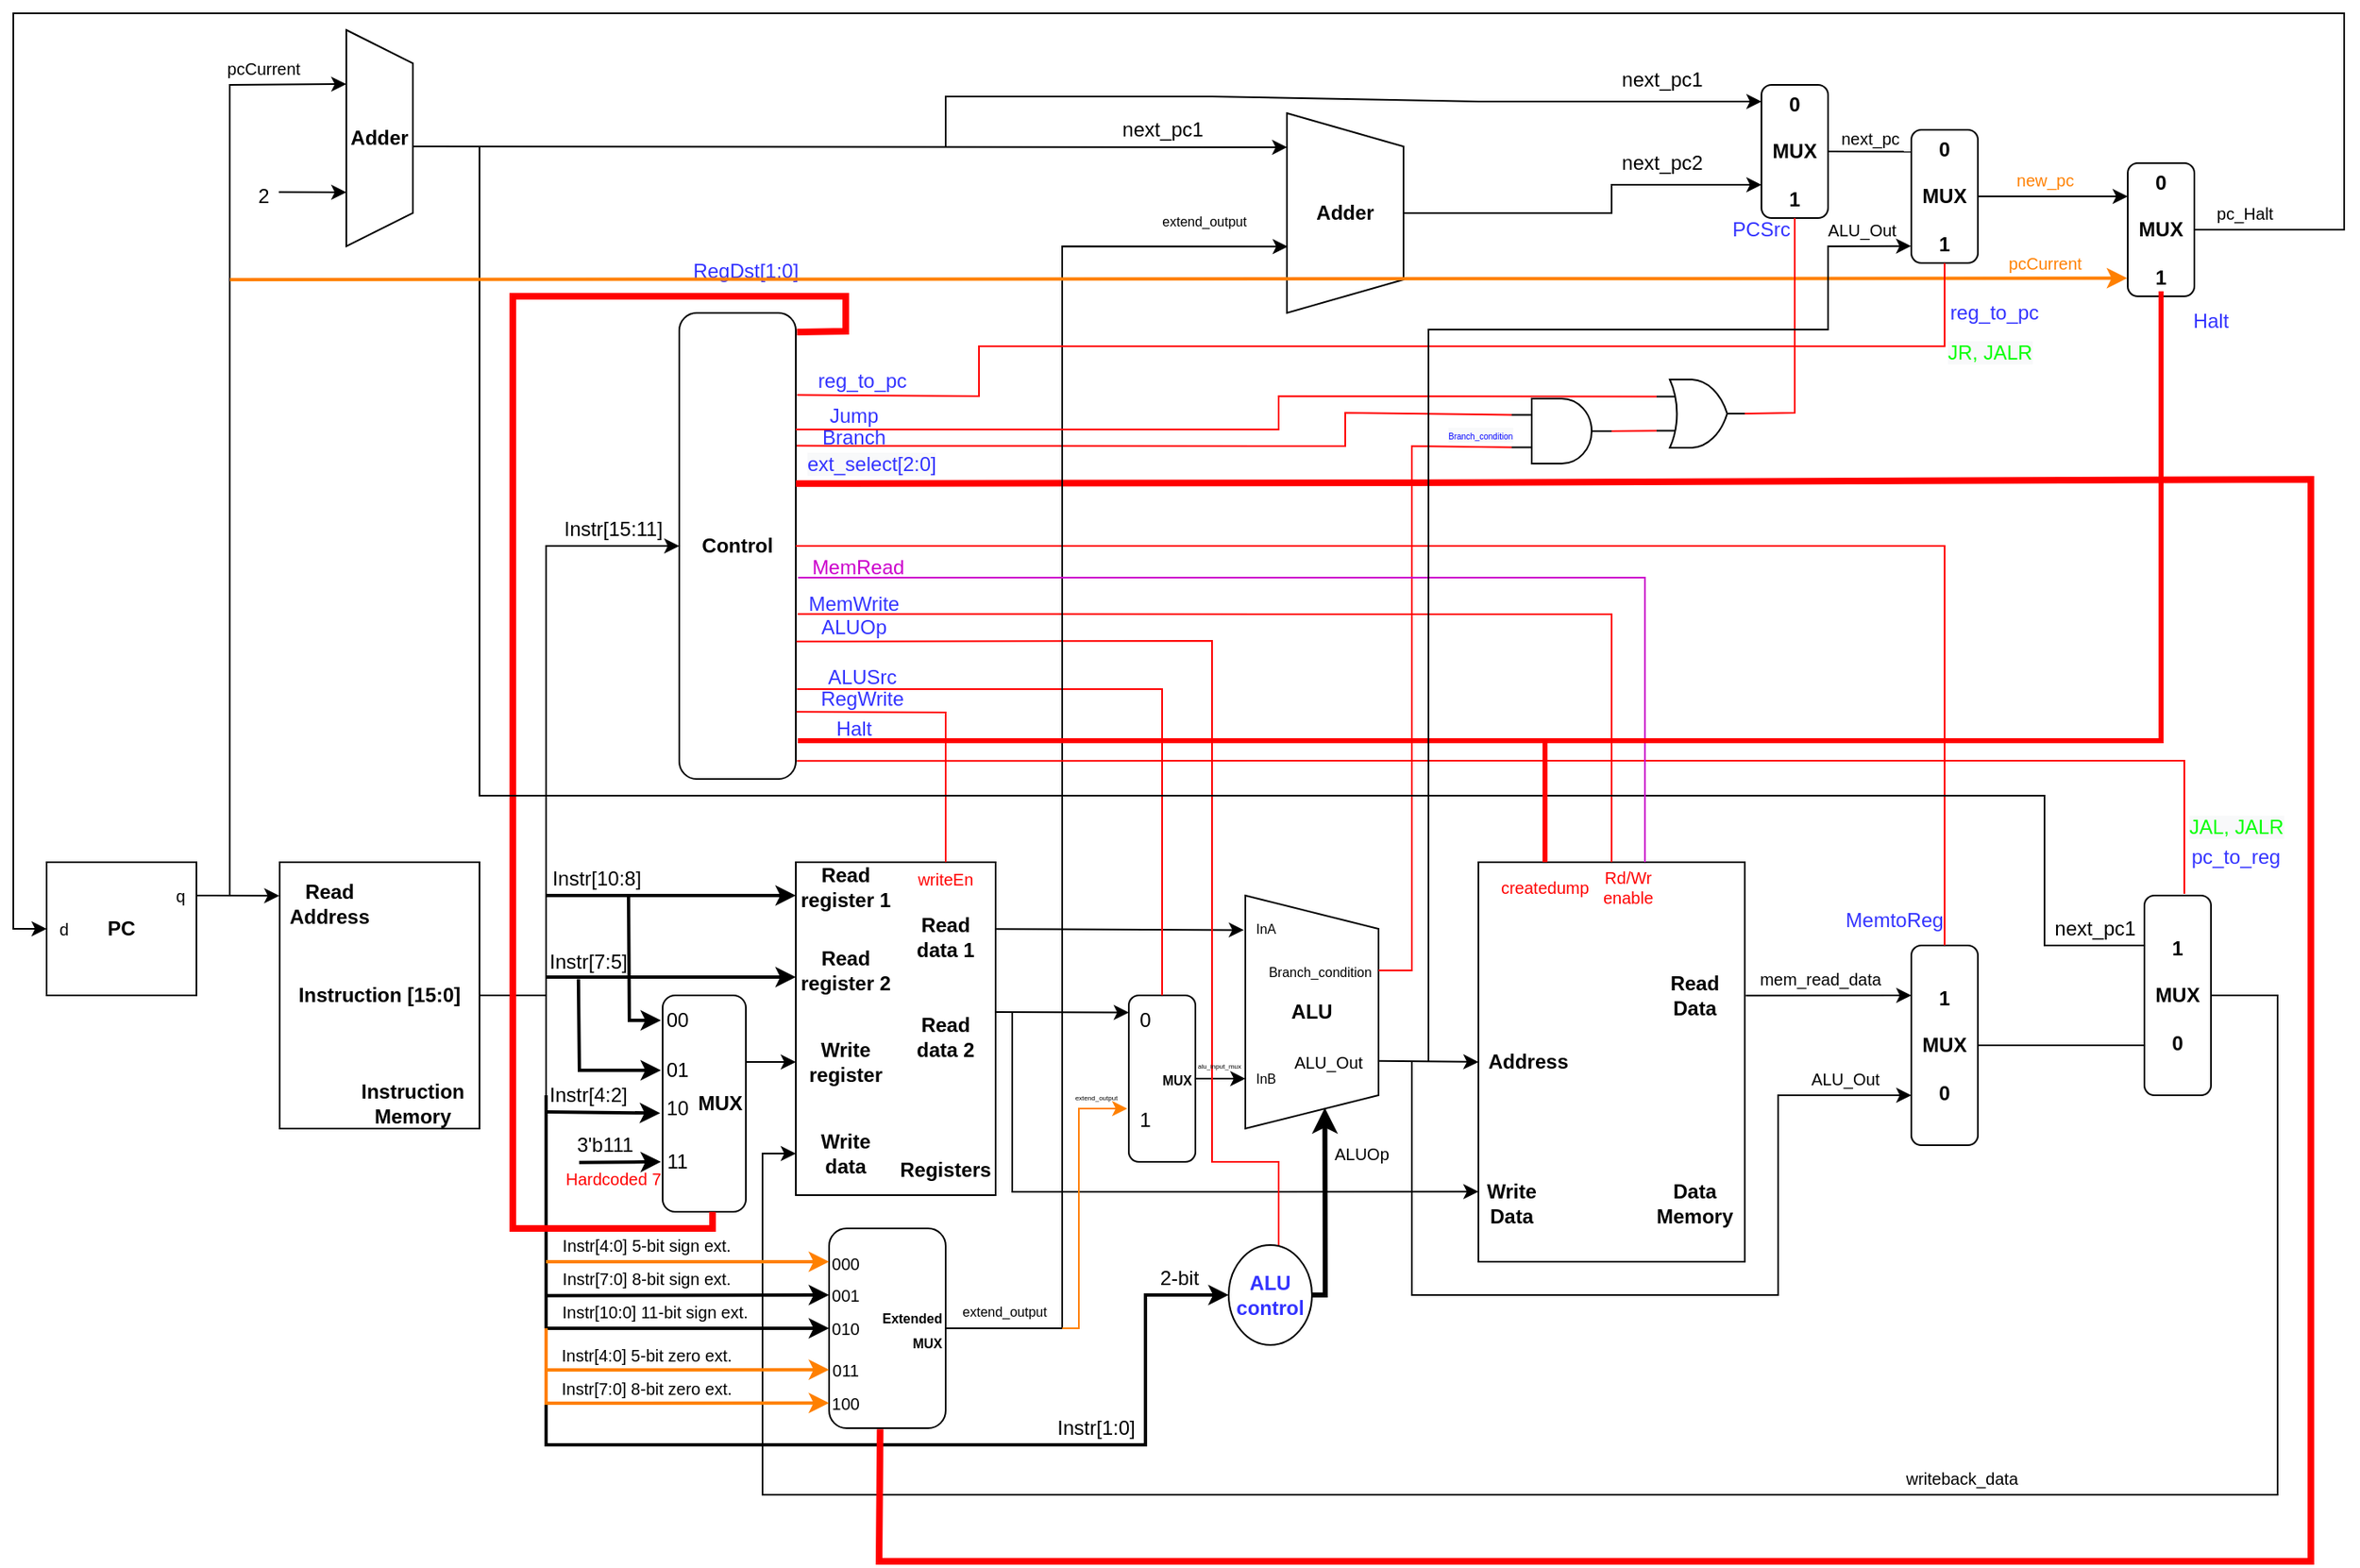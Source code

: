 <mxfile version="17.4.0" type="github">
  <diagram id="SkxraVbUGuq4kk6GJNFl" name="Page-1">
    <mxGraphModel dx="1147" dy="886" grid="1" gridSize="10" guides="1" tooltips="1" connect="1" arrows="1" fold="1" page="1" pageScale="1" pageWidth="1654" pageHeight="2336" math="0" shadow="0">
      <root>
        <mxCell id="0" />
        <mxCell id="1" parent="0" />
        <mxCell id="D2aL-8vGZF4OzInYIoLL-1" value="&lt;b&gt;PC&lt;/b&gt;" style="rounded=0;whiteSpace=wrap;html=1;" parent="1" vertex="1">
          <mxGeometry x="60" y="530" width="90" height="80" as="geometry" />
        </mxCell>
        <mxCell id="D2aL-8vGZF4OzInYIoLL-2" value="&lt;b&gt;Instruction [15:0]&lt;/b&gt;" style="rounded=0;whiteSpace=wrap;html=1;" parent="1" vertex="1">
          <mxGeometry x="200" y="530" width="120" height="160" as="geometry" />
        </mxCell>
        <mxCell id="D2aL-8vGZF4OzInYIoLL-3" value="&lt;b&gt;Read Address&lt;/b&gt;" style="text;html=1;strokeColor=none;fillColor=none;align=center;verticalAlign=middle;whiteSpace=wrap;rounded=0;" parent="1" vertex="1">
          <mxGeometry x="200" y="540" width="60" height="30" as="geometry" />
        </mxCell>
        <mxCell id="D2aL-8vGZF4OzInYIoLL-5" value="" style="endArrow=classic;html=1;rounded=0;exitX=1;exitY=0.25;exitDx=0;exitDy=0;entryX=-0.002;entryY=0.126;entryDx=0;entryDy=0;entryPerimeter=0;" parent="1" source="D2aL-8vGZF4OzInYIoLL-1" target="D2aL-8vGZF4OzInYIoLL-2" edge="1">
          <mxGeometry width="50" height="50" relative="1" as="geometry">
            <mxPoint x="160" y="520" as="sourcePoint" />
            <mxPoint x="210" y="470" as="targetPoint" />
          </mxGeometry>
        </mxCell>
        <mxCell id="D2aL-8vGZF4OzInYIoLL-8" value="&lt;b&gt;Adder&lt;/b&gt;" style="shape=trapezoid;perimeter=trapezoidPerimeter;whiteSpace=wrap;html=1;fixedSize=1;direction=south;" parent="1" vertex="1">
          <mxGeometry x="240" y="30" width="40" height="130" as="geometry" />
        </mxCell>
        <mxCell id="D2aL-8vGZF4OzInYIoLL-10" value="" style="endArrow=classic;html=1;rounded=0;entryX=0.25;entryY=1;entryDx=0;entryDy=0;" parent="1" target="D2aL-8vGZF4OzInYIoLL-8" edge="1">
          <mxGeometry width="50" height="50" relative="1" as="geometry">
            <mxPoint x="170" y="550" as="sourcePoint" />
            <mxPoint x="200" y="60" as="targetPoint" />
            <Array as="points">
              <mxPoint x="170" y="63" />
            </Array>
          </mxGeometry>
        </mxCell>
        <mxCell id="D2aL-8vGZF4OzInYIoLL-11" value="" style="endArrow=classic;html=1;rounded=0;entryX=0.75;entryY=1;entryDx=0;entryDy=0;exitX=0.974;exitY=0.371;exitDx=0;exitDy=0;exitPerimeter=0;" parent="1" source="D2aL-8vGZF4OzInYIoLL-33" target="D2aL-8vGZF4OzInYIoLL-8" edge="1">
          <mxGeometry width="50" height="50" relative="1" as="geometry">
            <mxPoint x="200" y="140" as="sourcePoint" />
            <mxPoint x="240" y="90" as="targetPoint" />
          </mxGeometry>
        </mxCell>
        <mxCell id="D2aL-8vGZF4OzInYIoLL-13" value="&lt;b&gt;Adder&lt;/b&gt;" style="shape=trapezoid;perimeter=trapezoidPerimeter;whiteSpace=wrap;html=1;fixedSize=1;direction=south;" parent="1" vertex="1">
          <mxGeometry x="805" y="80" width="70" height="120" as="geometry" />
        </mxCell>
        <mxCell id="D2aL-8vGZF4OzInYIoLL-16" value="" style="rounded=0;whiteSpace=wrap;html=1;" parent="1" vertex="1">
          <mxGeometry x="510" y="530" width="120" height="200" as="geometry" />
        </mxCell>
        <mxCell id="D2aL-8vGZF4OzInYIoLL-20" value="" style="edgeStyle=orthogonalEdgeStyle;rounded=0;orthogonalLoop=1;jettySize=auto;html=1;" parent="1" source="D2aL-8vGZF4OzInYIoLL-19" edge="1">
          <mxGeometry relative="1" as="geometry">
            <mxPoint x="510" y="650" as="targetPoint" />
            <Array as="points">
              <mxPoint x="510" y="650" />
              <mxPoint x="510" y="650" />
            </Array>
          </mxGeometry>
        </mxCell>
        <mxCell id="D2aL-8vGZF4OzInYIoLL-19" value="&lt;b&gt;MUX&lt;/b&gt;" style="rounded=1;whiteSpace=wrap;html=1;align=right;" parent="1" vertex="1">
          <mxGeometry x="430" y="610" width="50" height="130" as="geometry" />
        </mxCell>
        <mxCell id="D2aL-8vGZF4OzInYIoLL-21" value="&lt;b&gt;Read&lt;br&gt;register 1&lt;/b&gt;" style="text;html=1;strokeColor=none;fillColor=none;align=center;verticalAlign=middle;whiteSpace=wrap;rounded=0;" parent="1" vertex="1">
          <mxGeometry x="510" y="530" width="60" height="30" as="geometry" />
        </mxCell>
        <mxCell id="D2aL-8vGZF4OzInYIoLL-22" value="&lt;b&gt;Read&lt;br&gt;register 2&lt;/b&gt;" style="text;html=1;strokeColor=none;fillColor=none;align=center;verticalAlign=middle;whiteSpace=wrap;rounded=0;" parent="1" vertex="1">
          <mxGeometry x="510" y="580" width="60" height="30" as="geometry" />
        </mxCell>
        <mxCell id="D2aL-8vGZF4OzInYIoLL-23" value="&lt;b&gt;Write&lt;br&gt;register&lt;/b&gt;" style="text;html=1;strokeColor=none;fillColor=none;align=center;verticalAlign=middle;whiteSpace=wrap;rounded=0;" parent="1" vertex="1">
          <mxGeometry x="510" y="635" width="60" height="30" as="geometry" />
        </mxCell>
        <mxCell id="D2aL-8vGZF4OzInYIoLL-24" value="&lt;b&gt;Write&lt;br&gt;data&lt;/b&gt;" style="text;html=1;strokeColor=none;fillColor=none;align=center;verticalAlign=middle;whiteSpace=wrap;rounded=0;" parent="1" vertex="1">
          <mxGeometry x="510" y="690" width="60" height="30" as="geometry" />
        </mxCell>
        <mxCell id="D2aL-8vGZF4OzInYIoLL-25" value="&lt;b&gt;Read&lt;br&gt;data 1&lt;/b&gt;" style="text;html=1;strokeColor=none;fillColor=none;align=center;verticalAlign=middle;whiteSpace=wrap;rounded=0;" parent="1" vertex="1">
          <mxGeometry x="570" y="560" width="60" height="30" as="geometry" />
        </mxCell>
        <mxCell id="D2aL-8vGZF4OzInYIoLL-26" value="&lt;b&gt;Read&lt;br&gt;data 2&lt;/b&gt;" style="text;html=1;strokeColor=none;fillColor=none;align=center;verticalAlign=middle;whiteSpace=wrap;rounded=0;" parent="1" vertex="1">
          <mxGeometry x="570" y="620" width="60" height="30" as="geometry" />
        </mxCell>
        <mxCell id="D2aL-8vGZF4OzInYIoLL-27" value="" style="endArrow=classic;html=1;rounded=0;strokeWidth=2;" parent="1" edge="1">
          <mxGeometry width="50" height="50" relative="1" as="geometry">
            <mxPoint x="360" y="599" as="sourcePoint" />
            <mxPoint x="510" y="599" as="targetPoint" />
          </mxGeometry>
        </mxCell>
        <mxCell id="D2aL-8vGZF4OzInYIoLL-29" value="" style="endArrow=classic;html=1;rounded=0;strokeWidth=2;" parent="1" edge="1">
          <mxGeometry width="50" height="50" relative="1" as="geometry">
            <mxPoint x="360" y="550" as="sourcePoint" />
            <mxPoint x="510" y="550" as="targetPoint" />
          </mxGeometry>
        </mxCell>
        <mxCell id="D2aL-8vGZF4OzInYIoLL-31" value="" style="endArrow=classic;html=1;rounded=0;exitX=0.407;exitY=1.011;exitDx=0;exitDy=0;exitPerimeter=0;entryX=0;entryY=0.5;entryDx=0;entryDy=0;strokeWidth=2;" parent="1" source="LbNy0hjY0bx5_HIMweCS-8" target="NXMQiPNKf7QnB8roLyeD-10" edge="1">
          <mxGeometry width="50" height="50" relative="1" as="geometry">
            <mxPoint x="381.02" y="599.16" as="sourcePoint" />
            <mxPoint x="420" y="623" as="targetPoint" />
            <Array as="points">
              <mxPoint x="380" y="655" />
            </Array>
          </mxGeometry>
        </mxCell>
        <mxCell id="D2aL-8vGZF4OzInYIoLL-32" value="" style="endArrow=classic;html=1;rounded=0;entryX=-0.023;entryY=0.629;entryDx=0;entryDy=0;strokeWidth=2;entryPerimeter=0;" parent="1" target="NXMQiPNKf7QnB8roLyeD-11" edge="1">
          <mxGeometry width="50" height="50" relative="1" as="geometry">
            <mxPoint x="360" y="680" as="sourcePoint" />
            <mxPoint x="420" y="656" as="targetPoint" />
          </mxGeometry>
        </mxCell>
        <mxCell id="D2aL-8vGZF4OzInYIoLL-33" value="2" style="text;html=1;align=center;verticalAlign=middle;resizable=0;points=[];autosize=1;strokeColor=none;fillColor=none;" parent="1" vertex="1">
          <mxGeometry x="180" y="120" width="20" height="20" as="geometry" />
        </mxCell>
        <mxCell id="D2aL-8vGZF4OzInYIoLL-34" value="&lt;b&gt;0&lt;br&gt;&lt;br&gt;MUX&lt;br&gt;&lt;br&gt;1&lt;/b&gt;" style="rounded=1;whiteSpace=wrap;html=1;" parent="1" vertex="1">
          <mxGeometry x="1090" y="63" width="40" height="80" as="geometry" />
        </mxCell>
        <mxCell id="D2aL-8vGZF4OzInYIoLL-36" value="" style="endArrow=classic;html=1;rounded=0;entryX=0;entryY=0.125;entryDx=0;entryDy=0;entryPerimeter=0;" parent="1" target="D2aL-8vGZF4OzInYIoLL-34" edge="1">
          <mxGeometry width="50" height="50" relative="1" as="geometry">
            <mxPoint x="600" y="100" as="sourcePoint" />
            <mxPoint x="950" y="90" as="targetPoint" />
            <Array as="points">
              <mxPoint x="600" y="70" />
              <mxPoint x="760" y="70" />
              <mxPoint x="920" y="73" />
            </Array>
          </mxGeometry>
        </mxCell>
        <mxCell id="D2aL-8vGZF4OzInYIoLL-37" value="" style="endArrow=classic;html=1;rounded=0;entryX=0;entryY=0.5;entryDx=0;entryDy=0;exitX=1;exitY=0.5;exitDx=0;exitDy=0;" parent="1" source="MQp3RsD0YsZlzBBGH1kI-1" target="D2aL-8vGZF4OzInYIoLL-1" edge="1">
          <mxGeometry width="50" height="50" relative="1" as="geometry">
            <mxPoint x="1140" y="120" as="sourcePoint" />
            <mxPoint x="180" y="30" as="targetPoint" />
            <Array as="points">
              <mxPoint x="1440" y="150" />
              <mxPoint x="1440" y="20" />
              <mxPoint x="1240" y="20" />
              <mxPoint x="1040" y="20" />
              <mxPoint x="920" y="20" />
              <mxPoint x="40" y="20" />
              <mxPoint x="40" y="240" />
              <mxPoint x="40" y="370" />
              <mxPoint x="40" y="570" />
            </Array>
          </mxGeometry>
        </mxCell>
        <mxCell id="D2aL-8vGZF4OzInYIoLL-39" value="" style="endArrow=none;html=1;rounded=0;" parent="1" edge="1">
          <mxGeometry width="50" height="50" relative="1" as="geometry">
            <mxPoint x="360" y="670" as="sourcePoint" />
            <mxPoint x="360" y="550" as="targetPoint" />
          </mxGeometry>
        </mxCell>
        <mxCell id="D2aL-8vGZF4OzInYIoLL-40" value="" style="endArrow=none;html=1;rounded=0;exitX=1;exitY=0.5;exitDx=0;exitDy=0;" parent="1" source="D2aL-8vGZF4OzInYIoLL-2" edge="1">
          <mxGeometry width="50" height="50" relative="1" as="geometry">
            <mxPoint x="330" y="760" as="sourcePoint" />
            <mxPoint x="360" y="610" as="targetPoint" />
          </mxGeometry>
        </mxCell>
        <mxCell id="D2aL-8vGZF4OzInYIoLL-41" value="" style="endArrow=classic;html=1;rounded=0;entryX=0;entryY=0.5;entryDx=0;entryDy=0;strokeWidth=2;" parent="1" target="ExOLx5gqNysL4AwfTSAP-21" edge="1">
          <mxGeometry width="50" height="50" relative="1" as="geometry">
            <mxPoint x="360" y="670" as="sourcePoint" />
            <mxPoint x="536.99" y="789.9" as="targetPoint" />
            <Array as="points">
              <mxPoint x="360" y="810" />
            </Array>
          </mxGeometry>
        </mxCell>
        <mxCell id="D2aL-8vGZF4OzInYIoLL-50" value="" style="edgeStyle=orthogonalEdgeStyle;rounded=0;orthogonalLoop=1;jettySize=auto;html=1;" parent="1" source="D2aL-8vGZF4OzInYIoLL-43" target="D2aL-8vGZF4OzInYIoLL-44" edge="1">
          <mxGeometry relative="1" as="geometry">
            <Array as="points">
              <mxPoint x="750" y="655" />
              <mxPoint x="750" y="655" />
            </Array>
          </mxGeometry>
        </mxCell>
        <mxCell id="D2aL-8vGZF4OzInYIoLL-43" value="&lt;div&gt;&lt;b&gt;&lt;font style=&quot;font-size: 8px&quot;&gt;MUX&lt;/font&gt;&lt;/b&gt;&lt;/div&gt;" style="rounded=1;whiteSpace=wrap;html=1;align=right;" parent="1" vertex="1">
          <mxGeometry x="710" y="610" width="40" height="100" as="geometry" />
        </mxCell>
        <mxCell id="D2aL-8vGZF4OzInYIoLL-44" value="&lt;b&gt;ALU&lt;/b&gt;" style="shape=trapezoid;perimeter=trapezoidPerimeter;whiteSpace=wrap;html=1;fixedSize=1;direction=south;" parent="1" vertex="1">
          <mxGeometry x="780" y="550" width="80" height="140" as="geometry" />
        </mxCell>
        <mxCell id="D2aL-8vGZF4OzInYIoLL-46" value="" style="endArrow=classic;html=1;rounded=0;exitX=1.006;exitY=0.303;exitDx=0;exitDy=0;exitPerimeter=0;entryX=0.148;entryY=1.011;entryDx=0;entryDy=0;entryPerimeter=0;" parent="1" target="D2aL-8vGZF4OzInYIoLL-44" edge="1">
          <mxGeometry width="50" height="50" relative="1" as="geometry">
            <mxPoint x="630.36" y="570.09" as="sourcePoint" />
            <mxPoint x="758" y="570" as="targetPoint" />
          </mxGeometry>
        </mxCell>
        <mxCell id="D2aL-8vGZF4OzInYIoLL-48" value="" style="endArrow=classic;html=1;rounded=0;entryX=0;entryY=0.103;entryDx=0;entryDy=0;exitX=1;exitY=0;exitDx=0;exitDy=0;entryPerimeter=0;" parent="1" source="D2aL-8vGZF4OzInYIoLL-26" target="D2aL-8vGZF4OzInYIoLL-43" edge="1">
          <mxGeometry width="50" height="50" relative="1" as="geometry">
            <mxPoint x="550" y="610" as="sourcePoint" />
            <mxPoint x="600" y="560" as="targetPoint" />
          </mxGeometry>
        </mxCell>
        <mxCell id="D2aL-8vGZF4OzInYIoLL-51" value="" style="rounded=0;whiteSpace=wrap;html=1;" parent="1" vertex="1">
          <mxGeometry x="920" y="530" width="160" height="240" as="geometry" />
        </mxCell>
        <mxCell id="D2aL-8vGZF4OzInYIoLL-53" value="" style="endArrow=classic;html=1;rounded=0;entryX=0;entryY=0.5;entryDx=0;entryDy=0;exitX=0.71;exitY=-0.004;exitDx=0;exitDy=0;exitPerimeter=0;" parent="1" source="D2aL-8vGZF4OzInYIoLL-44" target="D2aL-8vGZF4OzInYIoLL-51" edge="1">
          <mxGeometry width="50" height="50" relative="1" as="geometry">
            <mxPoint x="810" y="800" as="sourcePoint" />
            <mxPoint x="860" y="750" as="targetPoint" />
          </mxGeometry>
        </mxCell>
        <mxCell id="D2aL-8vGZF4OzInYIoLL-55" value="" style="endArrow=classic;html=1;rounded=0;entryX=0;entryY=0.833;entryDx=0;entryDy=0;entryPerimeter=0;" parent="1" edge="1">
          <mxGeometry width="50" height="50" relative="1" as="geometry">
            <mxPoint x="640" y="620" as="sourcePoint" />
            <mxPoint x="920" y="727.92" as="targetPoint" />
            <Array as="points">
              <mxPoint x="640" y="728" />
            </Array>
          </mxGeometry>
        </mxCell>
        <mxCell id="D2aL-8vGZF4OzInYIoLL-56" value="&lt;b&gt;1&lt;br&gt;&lt;br&gt;MUX&lt;br&gt;&lt;br&gt;0&lt;/b&gt;" style="rounded=1;whiteSpace=wrap;html=1;" parent="1" vertex="1">
          <mxGeometry x="1180" y="580" width="40" height="120" as="geometry" />
        </mxCell>
        <mxCell id="D2aL-8vGZF4OzInYIoLL-57" value="" style="endArrow=classic;html=1;rounded=0;exitX=1.004;exitY=0.334;exitDx=0;exitDy=0;exitPerimeter=0;entryX=0;entryY=0.25;entryDx=0;entryDy=0;" parent="1" source="D2aL-8vGZF4OzInYIoLL-51" target="D2aL-8vGZF4OzInYIoLL-56" edge="1">
          <mxGeometry width="50" height="50" relative="1" as="geometry">
            <mxPoint x="1110" y="570" as="sourcePoint" />
            <mxPoint x="1160" y="520" as="targetPoint" />
          </mxGeometry>
        </mxCell>
        <mxCell id="D2aL-8vGZF4OzInYIoLL-58" value="" style="endArrow=classic;html=1;rounded=0;entryX=0;entryY=0.75;entryDx=0;entryDy=0;" parent="1" target="D2aL-8vGZF4OzInYIoLL-56" edge="1">
          <mxGeometry width="50" height="50" relative="1" as="geometry">
            <mxPoint x="880" y="650" as="sourcePoint" />
            <mxPoint x="1120.0" y="670" as="targetPoint" />
            <Array as="points">
              <mxPoint x="880" y="790" />
              <mxPoint x="1100" y="790" />
              <mxPoint x="1100" y="670" />
            </Array>
          </mxGeometry>
        </mxCell>
        <mxCell id="D2aL-8vGZF4OzInYIoLL-59" value="&lt;font color=&quot;#3333ff&quot;&gt;&lt;b&gt;ALU&lt;br&gt;control&lt;/b&gt;&lt;/font&gt;" style="ellipse;whiteSpace=wrap;html=1;" parent="1" vertex="1">
          <mxGeometry x="770" y="760" width="50" height="60" as="geometry" />
        </mxCell>
        <mxCell id="D2aL-8vGZF4OzInYIoLL-60" value="" style="endArrow=classic;html=1;rounded=0;entryX=0;entryY=0.5;entryDx=0;entryDy=0;strokeWidth=2;" parent="1" target="D2aL-8vGZF4OzInYIoLL-59" edge="1">
          <mxGeometry width="50" height="50" relative="1" as="geometry">
            <mxPoint x="360" y="860" as="sourcePoint" />
            <mxPoint x="590" y="840" as="targetPoint" />
            <Array as="points">
              <mxPoint x="360" y="850" />
              <mxPoint x="360" y="880" />
              <mxPoint x="720" y="880" />
              <mxPoint x="720" y="790" />
            </Array>
          </mxGeometry>
        </mxCell>
        <mxCell id="D2aL-8vGZF4OzInYIoLL-61" value="" style="endArrow=classic;html=1;rounded=0;exitX=1;exitY=0.5;exitDx=0;exitDy=0;entryX=0.911;entryY=0.403;entryDx=0;entryDy=0;entryPerimeter=0;strokeWidth=3;" parent="1" source="D2aL-8vGZF4OzInYIoLL-59" target="D2aL-8vGZF4OzInYIoLL-44" edge="1">
          <mxGeometry width="50" height="50" relative="1" as="geometry">
            <mxPoint x="800" y="900" as="sourcePoint" />
            <mxPoint x="850" y="850" as="targetPoint" />
            <Array as="points">
              <mxPoint x="828" y="790" />
            </Array>
          </mxGeometry>
        </mxCell>
        <mxCell id="D2aL-8vGZF4OzInYIoLL-65" value="&lt;b&gt;Registers&lt;/b&gt;" style="text;html=1;strokeColor=none;fillColor=none;align=center;verticalAlign=middle;whiteSpace=wrap;rounded=0;" parent="1" vertex="1">
          <mxGeometry x="570" y="700" width="60" height="30" as="geometry" />
        </mxCell>
        <mxCell id="D2aL-8vGZF4OzInYIoLL-71" value="&lt;font color=&quot;#3333ff&quot;&gt;RegDst[1:0]&lt;/font&gt;" style="text;html=1;strokeColor=none;fillColor=none;align=center;verticalAlign=middle;whiteSpace=wrap;rounded=0;" parent="1" vertex="1">
          <mxGeometry x="450" y="160" width="60" height="30" as="geometry" />
        </mxCell>
        <mxCell id="D2aL-8vGZF4OzInYIoLL-77" value="&lt;font color=&quot;#3333ff&quot;&gt;MemtoReg&lt;/font&gt;" style="text;html=1;strokeColor=none;fillColor=none;align=center;verticalAlign=middle;whiteSpace=wrap;rounded=0;" parent="1" vertex="1">
          <mxGeometry x="1140" y="550" width="60" height="30" as="geometry" />
        </mxCell>
        <mxCell id="D2aL-8vGZF4OzInYIoLL-81" value="" style="endArrow=classic;html=1;rounded=0;fontColor=#3333FF;entryX=0;entryY=0.5;entryDx=0;entryDy=0;exitX=1;exitY=0.5;exitDx=0;exitDy=0;" parent="1" source="NXMQiPNKf7QnB8roLyeD-17" target="D2aL-8vGZF4OzInYIoLL-24" edge="1">
          <mxGeometry width="50" height="50" relative="1" as="geometry">
            <mxPoint x="410" y="950" as="sourcePoint" />
            <mxPoint x="460" y="900" as="targetPoint" />
            <Array as="points">
              <mxPoint x="1400" y="610" />
              <mxPoint x="1400" y="910" />
              <mxPoint x="840" y="910" />
              <mxPoint x="490" y="910" />
              <mxPoint x="490" y="705" />
            </Array>
          </mxGeometry>
        </mxCell>
        <mxCell id="D2aL-8vGZF4OzInYIoLL-82" value="&lt;font color=&quot;#000000&quot;&gt;&lt;font style=&quot;font-size: 8px&quot;&gt;Branch_condition&lt;/font&gt;&lt;br&gt;&lt;/font&gt;" style="text;html=1;strokeColor=none;fillColor=none;align=center;verticalAlign=middle;whiteSpace=wrap;rounded=0;fontColor=#3333FF;" parent="1" vertex="1">
          <mxGeometry x="790" y="580" width="70" height="30" as="geometry" />
        </mxCell>
        <mxCell id="D2aL-8vGZF4OzInYIoLL-83" value="&lt;font color=&quot;#000000&quot;&gt;&lt;font style=&quot;font-size: 10px&quot;&gt;ALU_Out&lt;/font&gt;&lt;br&gt;&lt;/font&gt;" style="text;html=1;strokeColor=none;fillColor=none;align=center;verticalAlign=middle;whiteSpace=wrap;rounded=0;fontColor=#3333FF;" parent="1" vertex="1">
          <mxGeometry x="810" y="635" width="40" height="30" as="geometry" />
        </mxCell>
        <mxCell id="D2aL-8vGZF4OzInYIoLL-84" value="&lt;font color=&quot;#000000&quot;&gt;&lt;b&gt;Address&lt;/b&gt;&lt;br&gt;&lt;/font&gt;" style="text;html=1;strokeColor=none;fillColor=none;align=center;verticalAlign=middle;whiteSpace=wrap;rounded=0;fontColor=#3333FF;" parent="1" vertex="1">
          <mxGeometry x="920" y="635" width="60" height="30" as="geometry" />
        </mxCell>
        <mxCell id="D2aL-8vGZF4OzInYIoLL-85" value="&lt;b&gt;Data&lt;br&gt;Memory&lt;/b&gt;" style="text;html=1;strokeColor=none;fillColor=none;align=center;verticalAlign=middle;whiteSpace=wrap;rounded=0;fontColor=#000000;" parent="1" vertex="1">
          <mxGeometry x="1020" y="720" width="60" height="30" as="geometry" />
        </mxCell>
        <mxCell id="D2aL-8vGZF4OzInYIoLL-86" value="&lt;b&gt;Instruction&lt;br&gt;Memory&lt;/b&gt;" style="text;html=1;strokeColor=none;fillColor=none;align=center;verticalAlign=middle;whiteSpace=wrap;rounded=0;fontColor=#000000;" parent="1" vertex="1">
          <mxGeometry x="250" y="660" width="60" height="30" as="geometry" />
        </mxCell>
        <mxCell id="D2aL-8vGZF4OzInYIoLL-87" value="&lt;font color=&quot;#000000&quot;&gt;&lt;b&gt;Read&lt;br&gt;Data&lt;/b&gt;&lt;br&gt;&lt;/font&gt;" style="text;html=1;strokeColor=none;fillColor=none;align=center;verticalAlign=middle;whiteSpace=wrap;rounded=0;fontColor=#3333FF;" parent="1" vertex="1">
          <mxGeometry x="1020" y="595" width="60" height="30" as="geometry" />
        </mxCell>
        <mxCell id="D2aL-8vGZF4OzInYIoLL-88" value="&lt;font color=&quot;#000000&quot;&gt;&lt;b&gt;Write&lt;br&gt;Data&lt;/b&gt;&lt;br&gt;&lt;/font&gt;" style="text;html=1;strokeColor=none;fillColor=none;align=center;verticalAlign=middle;whiteSpace=wrap;rounded=0;fontColor=#3333FF;" parent="1" vertex="1">
          <mxGeometry x="910" y="720" width="60" height="30" as="geometry" />
        </mxCell>
        <mxCell id="LbNy0hjY0bx5_HIMweCS-1" value="Instr[15:11]" style="text;html=1;align=center;verticalAlign=middle;resizable=0;points=[];autosize=1;strokeColor=none;fillColor=none;" parent="1" vertex="1">
          <mxGeometry x="365" y="320" width="70" height="20" as="geometry" />
        </mxCell>
        <mxCell id="LbNy0hjY0bx5_HIMweCS-6" value="" style="endArrow=classic;html=1;rounded=0;entryX=0;entryY=0.5;entryDx=0;entryDy=0;" parent="1" target="LbNy0hjY0bx5_HIMweCS-18" edge="1">
          <mxGeometry width="50" height="50" relative="1" as="geometry">
            <mxPoint x="360" y="550" as="sourcePoint" />
            <mxPoint x="460.0" y="340" as="targetPoint" />
            <Array as="points">
              <mxPoint x="360" y="340" />
            </Array>
          </mxGeometry>
        </mxCell>
        <mxCell id="LbNy0hjY0bx5_HIMweCS-7" value="Instr[10:8]" style="text;html=1;align=center;verticalAlign=middle;resizable=0;points=[];autosize=1;strokeColor=none;fillColor=none;" parent="1" vertex="1">
          <mxGeometry x="355" y="530" width="70" height="20" as="geometry" />
        </mxCell>
        <mxCell id="LbNy0hjY0bx5_HIMweCS-8" value="Instr[7:5]" style="text;html=1;align=center;verticalAlign=middle;resizable=0;points=[];autosize=1;strokeColor=none;fillColor=none;" parent="1" vertex="1">
          <mxGeometry x="355" y="580" width="60" height="20" as="geometry" />
        </mxCell>
        <mxCell id="LbNy0hjY0bx5_HIMweCS-9" value="Instr[4:2]" style="text;html=1;align=center;verticalAlign=middle;resizable=0;points=[];autosize=1;strokeColor=none;fillColor=none;" parent="1" vertex="1">
          <mxGeometry x="355" y="660" width="60" height="20" as="geometry" />
        </mxCell>
        <mxCell id="LbNy0hjY0bx5_HIMweCS-10" value="&lt;font style=&quot;font-size: 10px&quot;&gt;Instr[10:0] 11-bit sign ext.&lt;/font&gt;" style="text;html=1;align=center;verticalAlign=middle;resizable=0;points=[];autosize=1;strokeColor=none;fillColor=none;" parent="1" vertex="1">
          <mxGeometry x="360" y="790" width="130" height="20" as="geometry" />
        </mxCell>
        <mxCell id="LbNy0hjY0bx5_HIMweCS-11" value="" style="verticalLabelPosition=bottom;shadow=0;dashed=0;align=center;html=1;verticalAlign=top;shape=mxgraph.electrical.logic_gates.logic_gate;operation=and;" parent="1" vertex="1">
          <mxGeometry x="940" y="251.5" width="60" height="39" as="geometry" />
        </mxCell>
        <mxCell id="LbNy0hjY0bx5_HIMweCS-13" value="" style="endArrow=none;html=1;rounded=0;exitX=1;exitY=0.5;exitDx=0;exitDy=0;strokeColor=#FF0000;entryX=0;entryY=0.75;entryDx=0;entryDy=0;entryPerimeter=0;" parent="1" source="D2aL-8vGZF4OzInYIoLL-82" target="LbNy0hjY0bx5_HIMweCS-11" edge="1">
          <mxGeometry width="50" height="50" relative="1" as="geometry">
            <mxPoint x="850" y="320" as="sourcePoint" />
            <mxPoint x="890" y="263" as="targetPoint" />
            <Array as="points">
              <mxPoint x="880" y="595" />
              <mxPoint x="880" y="280" />
            </Array>
          </mxGeometry>
        </mxCell>
        <mxCell id="LbNy0hjY0bx5_HIMweCS-17" value="" style="endArrow=none;html=1;rounded=0;strokeColor=#FF0000;entryX=0;entryY=0.25;entryDx=0;entryDy=0;entryPerimeter=0;exitX=0.999;exitY=0.285;exitDx=0;exitDy=0;exitPerimeter=0;" parent="1" source="LbNy0hjY0bx5_HIMweCS-18" target="LbNy0hjY0bx5_HIMweCS-11" edge="1">
          <mxGeometry width="50" height="50" relative="1" as="geometry">
            <mxPoint x="510" y="243" as="sourcePoint" />
            <mxPoint x="810" y="270" as="targetPoint" />
            <Array as="points">
              <mxPoint x="840" y="280" />
              <mxPoint x="840" y="260" />
            </Array>
          </mxGeometry>
        </mxCell>
        <mxCell id="LbNy0hjY0bx5_HIMweCS-18" value="&lt;b&gt;Control&lt;/b&gt;" style="rounded=1;whiteSpace=wrap;html=1;" parent="1" vertex="1">
          <mxGeometry x="440" y="200" width="70" height="280" as="geometry" />
        </mxCell>
        <mxCell id="LbNy0hjY0bx5_HIMweCS-19" value="&lt;font color=&quot;#3333ff&quot;&gt;Branch&lt;/font&gt;" style="text;html=1;strokeColor=none;fillColor=none;align=center;verticalAlign=middle;whiteSpace=wrap;rounded=0;" parent="1" vertex="1">
          <mxGeometry x="515" y="265" width="60" height="20" as="geometry" />
        </mxCell>
        <mxCell id="LbNy0hjY0bx5_HIMweCS-21" value="&lt;font&gt;MemRead&lt;/font&gt;" style="text;html=1;strokeColor=none;fillColor=none;align=center;verticalAlign=middle;whiteSpace=wrap;rounded=0;fontColor=#CC00CC;" parent="1" vertex="1">
          <mxGeometry x="515" y="338" width="65" height="30" as="geometry" />
        </mxCell>
        <mxCell id="LbNy0hjY0bx5_HIMweCS-24" value="&lt;font color=&quot;#3333ff&quot;&gt;ALUOp&lt;/font&gt;" style="text;html=1;strokeColor=none;fillColor=none;align=center;verticalAlign=middle;whiteSpace=wrap;rounded=0;" parent="1" vertex="1">
          <mxGeometry x="515" y="374" width="60" height="30" as="geometry" />
        </mxCell>
        <mxCell id="LbNy0hjY0bx5_HIMweCS-26" value="" style="endArrow=none;html=1;rounded=0;strokeColor=#FF0000;exitX=1.005;exitY=0.705;exitDx=0;exitDy=0;exitPerimeter=0;" parent="1" source="LbNy0hjY0bx5_HIMweCS-18" edge="1">
          <mxGeometry width="50" height="50" relative="1" as="geometry">
            <mxPoint x="570" y="420" as="sourcePoint" />
            <mxPoint x="800" y="760" as="targetPoint" />
            <Array as="points">
              <mxPoint x="760" y="397" />
              <mxPoint x="760" y="710" />
              <mxPoint x="800" y="710" />
              <mxPoint x="800" y="750" />
            </Array>
          </mxGeometry>
        </mxCell>
        <mxCell id="LbNy0hjY0bx5_HIMweCS-27" value="&lt;font color=&quot;#3333ff&quot;&gt;MemWrite&lt;/font&gt;" style="text;html=1;strokeColor=none;fillColor=none;align=center;verticalAlign=middle;whiteSpace=wrap;rounded=0;" parent="1" vertex="1">
          <mxGeometry x="515" y="360" width="60" height="30" as="geometry" />
        </mxCell>
        <mxCell id="LbNy0hjY0bx5_HIMweCS-28" value="" style="endArrow=none;html=1;rounded=0;strokeColor=#FF0000;entryX=0.5;entryY=0;entryDx=0;entryDy=0;exitX=1.016;exitY=0.646;exitDx=0;exitDy=0;exitPerimeter=0;" parent="1" source="LbNy0hjY0bx5_HIMweCS-18" target="D2aL-8vGZF4OzInYIoLL-51" edge="1">
          <mxGeometry width="50" height="50" relative="1" as="geometry">
            <mxPoint x="530" y="370" as="sourcePoint" />
            <mxPoint x="970" y="370" as="targetPoint" />
            <Array as="points">
              <mxPoint x="1000" y="381" />
            </Array>
          </mxGeometry>
        </mxCell>
        <mxCell id="LbNy0hjY0bx5_HIMweCS-29" value="&lt;font color=&quot;#3333ff&quot;&gt;ALUSrc&lt;/font&gt;" style="text;html=1;strokeColor=none;fillColor=none;align=center;verticalAlign=middle;whiteSpace=wrap;rounded=0;" parent="1" vertex="1">
          <mxGeometry x="520" y="404" width="60" height="30" as="geometry" />
        </mxCell>
        <mxCell id="LbNy0hjY0bx5_HIMweCS-31" value="" style="endArrow=none;html=1;rounded=0;strokeColor=#FF0000;exitX=1.01;exitY=0.807;exitDx=0;exitDy=0;entryX=0.5;entryY=0;entryDx=0;entryDy=0;strokeWidth=1;exitPerimeter=0;" parent="1" source="LbNy0hjY0bx5_HIMweCS-18" target="D2aL-8vGZF4OzInYIoLL-43" edge="1">
          <mxGeometry width="50" height="50" relative="1" as="geometry">
            <mxPoint x="540" y="460" as="sourcePoint" />
            <mxPoint x="590" y="410" as="targetPoint" />
            <Array as="points">
              <mxPoint x="730" y="426" />
            </Array>
          </mxGeometry>
        </mxCell>
        <mxCell id="LbNy0hjY0bx5_HIMweCS-32" value="" style="endArrow=none;html=1;rounded=0;strokeColor=#FF0000;exitX=1.006;exitY=0.856;exitDx=0;exitDy=0;exitPerimeter=0;entryX=0.75;entryY=0;entryDx=0;entryDy=0;" parent="1" source="LbNy0hjY0bx5_HIMweCS-18" target="D2aL-8vGZF4OzInYIoLL-16" edge="1">
          <mxGeometry width="50" height="50" relative="1" as="geometry">
            <mxPoint x="570" y="480" as="sourcePoint" />
            <mxPoint x="620" y="430" as="targetPoint" />
            <Array as="points">
              <mxPoint x="600" y="440" />
              <mxPoint x="600" y="480" />
            </Array>
          </mxGeometry>
        </mxCell>
        <mxCell id="LbNy0hjY0bx5_HIMweCS-34" value="&lt;font color=&quot;#3333ff&quot;&gt;RegWrite&lt;/font&gt;" style="text;html=1;strokeColor=none;fillColor=none;align=center;verticalAlign=middle;whiteSpace=wrap;rounded=0;" parent="1" vertex="1">
          <mxGeometry x="520" y="417" width="60" height="30" as="geometry" />
        </mxCell>
        <mxCell id="LbNy0hjY0bx5_HIMweCS-35" value="" style="endArrow=none;html=1;rounded=0;strokeColor=#FF0000;entryX=1.01;entryY=0.041;entryDx=0;entryDy=0;entryPerimeter=0;strokeWidth=4;" parent="1" target="LbNy0hjY0bx5_HIMweCS-18" edge="1">
          <mxGeometry width="50" height="50" relative="1" as="geometry">
            <mxPoint x="460" y="740" as="sourcePoint" />
            <mxPoint x="370" y="200" as="targetPoint" />
            <Array as="points">
              <mxPoint x="460" y="750" />
              <mxPoint x="340" y="750" />
              <mxPoint x="340" y="190" />
              <mxPoint x="430" y="190" />
              <mxPoint x="540" y="190" />
              <mxPoint x="540" y="211" />
            </Array>
          </mxGeometry>
        </mxCell>
        <mxCell id="LbNy0hjY0bx5_HIMweCS-36" value="" style="endArrow=none;html=1;rounded=0;strokeColor=#FF0000;exitX=1;exitY=0.5;exitDx=0;exitDy=0;entryX=0.5;entryY=0;entryDx=0;entryDy=0;" parent="1" source="LbNy0hjY0bx5_HIMweCS-18" target="D2aL-8vGZF4OzInYIoLL-56" edge="1">
          <mxGeometry width="50" height="50" relative="1" as="geometry">
            <mxPoint x="720" y="350" as="sourcePoint" />
            <mxPoint x="770" y="300" as="targetPoint" />
            <Array as="points">
              <mxPoint x="1200" y="340" />
            </Array>
          </mxGeometry>
        </mxCell>
        <mxCell id="LbNy0hjY0bx5_HIMweCS-37" value="&lt;font color=&quot;#3333ff&quot;&gt;PCSrc&lt;/font&gt;" style="text;html=1;strokeColor=none;fillColor=none;align=center;verticalAlign=middle;whiteSpace=wrap;rounded=0;" parent="1" vertex="1">
          <mxGeometry x="1060" y="135" width="60" height="30" as="geometry" />
        </mxCell>
        <mxCell id="LbNy0hjY0bx5_HIMweCS-38" value="Instr[1:0]" style="text;html=1;align=center;verticalAlign=middle;resizable=0;points=[];autosize=1;strokeColor=none;fillColor=none;" parent="1" vertex="1">
          <mxGeometry x="660" y="860" width="60" height="20" as="geometry" />
        </mxCell>
        <mxCell id="ExOLx5gqNysL4AwfTSAP-6" value="" style="endArrow=none;html=1;rounded=0;strokeColor=#FF0000;exitX=1.001;exitY=0.366;exitDx=0;exitDy=0;entryX=0.438;entryY=1.005;entryDx=0;entryDy=0;strokeWidth=4;entryPerimeter=0;exitPerimeter=0;" parent="1" source="LbNy0hjY0bx5_HIMweCS-18" target="ExOLx5gqNysL4AwfTSAP-18" edge="1">
          <mxGeometry width="50" height="50" relative="1" as="geometry">
            <mxPoint x="512.47" y="260.48" as="sourcePoint" />
            <mxPoint x="562.29" y="850.1" as="targetPoint" />
            <Array as="points">
              <mxPoint x="880" y="302" />
              <mxPoint x="1420" y="300" />
              <mxPoint x="1420" y="950" />
              <mxPoint x="810" y="950" />
              <mxPoint x="560" y="950" />
            </Array>
          </mxGeometry>
        </mxCell>
        <mxCell id="ExOLx5gqNysL4AwfTSAP-7" value="&lt;span style=&quot;color: rgb(51 , 51 , 255) ; font-family: &amp;#34;helvetica&amp;#34; ; font-size: 12px ; font-style: normal ; font-weight: 400 ; letter-spacing: normal ; text-align: center ; text-indent: 0px ; text-transform: none ; word-spacing: 0px ; background-color: rgb(248 , 249 , 250) ; display: inline ; float: none&quot;&gt;ext_select[2:0]&lt;/span&gt;" style="text;whiteSpace=wrap;html=1;" parent="1" vertex="1">
          <mxGeometry x="515" y="277" width="100" height="28" as="geometry" />
        </mxCell>
        <mxCell id="ExOLx5gqNysL4AwfTSAP-8" value="" style="endArrow=classic;html=1;rounded=0;strokeColor=#000000;exitX=1;exitY=0.5;exitDx=0;exitDy=0;entryX=0.668;entryY=0.993;entryDx=0;entryDy=0;entryPerimeter=0;" parent="1" source="ExOLx5gqNysL4AwfTSAP-21" target="D2aL-8vGZF4OzInYIoLL-13" edge="1">
          <mxGeometry width="50" height="50" relative="1" as="geometry">
            <mxPoint x="599.78" y="835.311" as="sourcePoint" />
            <mxPoint x="740" y="160.0" as="targetPoint" />
            <Array as="points">
              <mxPoint x="670" y="810" />
              <mxPoint x="670" y="160" />
            </Array>
          </mxGeometry>
        </mxCell>
        <mxCell id="ExOLx5gqNysL4AwfTSAP-16" value="2-bit" style="text;html=1;align=center;verticalAlign=middle;resizable=0;points=[];autosize=1;strokeColor=none;fillColor=none;" parent="1" vertex="1">
          <mxGeometry x="720" y="770" width="40" height="20" as="geometry" />
        </mxCell>
        <mxCell id="ExOLx5gqNysL4AwfTSAP-18" value="&lt;font style=&quot;font-size: 8px&quot;&gt;&lt;b&gt;Extended&lt;br&gt;MUX&lt;/b&gt;&lt;/font&gt;" style="rounded=1;whiteSpace=wrap;html=1;align=right;" parent="1" vertex="1">
          <mxGeometry x="530" y="750" width="70" height="120" as="geometry" />
        </mxCell>
        <mxCell id="ExOLx5gqNysL4AwfTSAP-19" value="000" style="text;html=1;strokeColor=none;fillColor=none;align=center;verticalAlign=middle;whiteSpace=wrap;rounded=0;fontSize=10;" parent="1" vertex="1">
          <mxGeometry x="530" y="756" width="20" height="30" as="geometry" />
        </mxCell>
        <mxCell id="ExOLx5gqNysL4AwfTSAP-21" value="010" style="text;html=1;strokeColor=none;fillColor=none;align=center;verticalAlign=middle;whiteSpace=wrap;rounded=0;fontSize=10;" parent="1" vertex="1">
          <mxGeometry x="530" y="795" width="20" height="30" as="geometry" />
        </mxCell>
        <mxCell id="NXMQiPNKf7QnB8roLyeD-3" value="&lt;font color=&quot;#3333ff&quot;&gt;Halt&lt;/font&gt;" style="text;html=1;strokeColor=none;fillColor=none;align=center;verticalAlign=middle;whiteSpace=wrap;rounded=0;" parent="1" vertex="1">
          <mxGeometry x="515" y="435" width="60" height="30" as="geometry" />
        </mxCell>
        <mxCell id="NXMQiPNKf7QnB8roLyeD-9" value="00" style="text;html=1;strokeColor=none;fillColor=none;align=center;verticalAlign=middle;whiteSpace=wrap;rounded=0;" parent="1" vertex="1">
          <mxGeometry x="429" y="610" width="20" height="30" as="geometry" />
        </mxCell>
        <mxCell id="NXMQiPNKf7QnB8roLyeD-10" value="01" style="text;html=1;strokeColor=none;fillColor=none;align=center;verticalAlign=middle;whiteSpace=wrap;rounded=0;" parent="1" vertex="1">
          <mxGeometry x="429" y="640" width="20" height="30" as="geometry" />
        </mxCell>
        <mxCell id="NXMQiPNKf7QnB8roLyeD-11" value="10" style="text;html=1;strokeColor=none;fillColor=none;align=center;verticalAlign=middle;whiteSpace=wrap;rounded=0;" parent="1" vertex="1">
          <mxGeometry x="429" y="665" width="20" height="25" as="geometry" />
        </mxCell>
        <mxCell id="NXMQiPNKf7QnB8roLyeD-12" value="11" style="text;html=1;strokeColor=none;fillColor=none;align=center;verticalAlign=middle;whiteSpace=wrap;rounded=0;" parent="1" vertex="1">
          <mxGeometry x="429" y="695" width="20" height="30" as="geometry" />
        </mxCell>
        <mxCell id="NXMQiPNKf7QnB8roLyeD-13" value="" style="endArrow=classic;html=1;rounded=0;strokeColor=#000000;strokeWidth=2;exitX=0.779;exitY=1.017;exitDx=0;exitDy=0;exitPerimeter=0;entryX=0;entryY=0.5;entryDx=0;entryDy=0;" parent="1" source="LbNy0hjY0bx5_HIMweCS-7" target="NXMQiPNKf7QnB8roLyeD-9" edge="1">
          <mxGeometry width="50" height="50" relative="1" as="geometry">
            <mxPoint x="190" y="790" as="sourcePoint" />
            <mxPoint x="240" y="740" as="targetPoint" />
            <Array as="points">
              <mxPoint x="410" y="625" />
            </Array>
          </mxGeometry>
        </mxCell>
        <mxCell id="NXMQiPNKf7QnB8roLyeD-14" value="" style="endArrow=classic;html=1;rounded=0;strokeColor=#000000;strokeWidth=2;entryX=0;entryY=0.5;entryDx=0;entryDy=0;exitX=0.197;exitY=1.016;exitDx=0;exitDy=0;exitPerimeter=0;" parent="1" source="bKxfih46J8nIkiuhWBqr-15" target="NXMQiPNKf7QnB8roLyeD-12" edge="1">
          <mxGeometry width="50" height="50" relative="1" as="geometry">
            <mxPoint x="370" y="710" as="sourcePoint" />
            <mxPoint x="250" y="720" as="targetPoint" />
          </mxGeometry>
        </mxCell>
        <mxCell id="NXMQiPNKf7QnB8roLyeD-16" value="&lt;font color=&quot;#ff0000&quot; style=&quot;font-size: 10px&quot;&gt;Hardcoded 7&lt;/font&gt;" style="text;html=1;align=center;verticalAlign=middle;resizable=0;points=[];autosize=1;strokeColor=none;fillColor=none;" parent="1" vertex="1">
          <mxGeometry x="365" y="710" width="70" height="20" as="geometry" />
        </mxCell>
        <mxCell id="NXMQiPNKf7QnB8roLyeD-17" value="&lt;b&gt;1&lt;br&gt;&lt;br&gt;MUX&lt;br&gt;&lt;br&gt;0&lt;/b&gt;" style="rounded=1;whiteSpace=wrap;html=1;" parent="1" vertex="1">
          <mxGeometry x="1320" y="550" width="40" height="120" as="geometry" />
        </mxCell>
        <mxCell id="NXMQiPNKf7QnB8roLyeD-18" value="" style="endArrow=none;html=1;rounded=0;strokeColor=#000000;strokeWidth=1;entryX=0;entryY=0.25;entryDx=0;entryDy=0;" parent="1" target="NXMQiPNKf7QnB8roLyeD-17" edge="1">
          <mxGeometry width="50" height="50" relative="1" as="geometry">
            <mxPoint x="320" y="100" as="sourcePoint" />
            <mxPoint x="320" y="510" as="targetPoint" />
            <Array as="points">
              <mxPoint x="320" y="490" />
              <mxPoint x="1260" y="490" />
              <mxPoint x="1260" y="580" />
            </Array>
          </mxGeometry>
        </mxCell>
        <mxCell id="NXMQiPNKf7QnB8roLyeD-20" value="" style="endArrow=none;html=1;rounded=0;strokeColor=#000000;strokeWidth=1;exitX=1;exitY=0.5;exitDx=0;exitDy=0;entryX=0;entryY=0.75;entryDx=0;entryDy=0;" parent="1" source="D2aL-8vGZF4OzInYIoLL-56" target="NXMQiPNKf7QnB8roLyeD-17" edge="1">
          <mxGeometry width="50" height="50" relative="1" as="geometry">
            <mxPoint x="1240" y="670" as="sourcePoint" />
            <mxPoint x="1290" y="620" as="targetPoint" />
          </mxGeometry>
        </mxCell>
        <mxCell id="NXMQiPNKf7QnB8roLyeD-22" value="&lt;font color=&quot;#3333ff&quot;&gt;pc_to_reg&lt;/font&gt;" style="text;html=1;strokeColor=none;fillColor=none;align=center;verticalAlign=middle;whiteSpace=wrap;rounded=0;" parent="1" vertex="1">
          <mxGeometry x="1345" y="514" width="60" height="26" as="geometry" />
        </mxCell>
        <mxCell id="NXMQiPNKf7QnB8roLyeD-23" value="" style="endArrow=none;html=1;rounded=0;strokeColor=#FF0000;strokeWidth=1;fontColor=#000000;exitX=1.009;exitY=0.961;exitDx=0;exitDy=0;exitPerimeter=0;entryX=0.6;entryY=-0.008;entryDx=0;entryDy=0;entryPerimeter=0;" parent="1" source="LbNy0hjY0bx5_HIMweCS-18" target="NXMQiPNKf7QnB8roLyeD-17" edge="1">
          <mxGeometry width="50" height="50" relative="1" as="geometry">
            <mxPoint x="500" y="530" as="sourcePoint" />
            <mxPoint x="550" y="480" as="targetPoint" />
            <Array as="points">
              <mxPoint x="1344" y="469" />
            </Array>
          </mxGeometry>
        </mxCell>
        <mxCell id="bKxfih46J8nIkiuhWBqr-1" value="next_pc1" style="text;html=1;align=center;verticalAlign=middle;resizable=0;points=[];autosize=1;strokeColor=none;fillColor=none;" parent="1" vertex="1">
          <mxGeometry x="700" y="80" width="60" height="20" as="geometry" />
        </mxCell>
        <mxCell id="bKxfih46J8nIkiuhWBqr-4" value="" style="endArrow=classic;html=1;rounded=0;exitX=0.5;exitY=0;exitDx=0;exitDy=0;entryX=0;entryY=0.75;entryDx=0;entryDy=0;" parent="1" source="D2aL-8vGZF4OzInYIoLL-13" target="D2aL-8vGZF4OzInYIoLL-34" edge="1">
          <mxGeometry width="50" height="50" relative="1" as="geometry">
            <mxPoint x="941.32" y="120.8" as="sourcePoint" />
            <mxPoint x="990" y="150" as="targetPoint" />
            <Array as="points">
              <mxPoint x="1000" y="140" />
              <mxPoint x="1000" y="123" />
            </Array>
          </mxGeometry>
        </mxCell>
        <mxCell id="bKxfih46J8nIkiuhWBqr-11" value="&lt;font color=&quot;#3333ff&quot;&gt;Jump&lt;/font&gt;" style="text;html=1;strokeColor=none;fillColor=none;align=center;verticalAlign=middle;whiteSpace=wrap;rounded=0;" parent="1" vertex="1">
          <mxGeometry x="515" y="252" width="60" height="20" as="geometry" />
        </mxCell>
        <mxCell id="bKxfih46J8nIkiuhWBqr-15" value="3&#39;b111" style="text;html=1;align=center;verticalAlign=middle;resizable=0;points=[];autosize=1;strokeColor=none;fillColor=none;" parent="1" vertex="1">
          <mxGeometry x="370" y="690" width="50" height="20" as="geometry" />
        </mxCell>
        <mxCell id="bKxfih46J8nIkiuhWBqr-18" value="001" style="text;html=1;strokeColor=none;fillColor=none;align=center;verticalAlign=middle;whiteSpace=wrap;rounded=0;fontSize=10;" parent="1" vertex="1">
          <mxGeometry x="530" y="775" width="20" height="30" as="geometry" />
        </mxCell>
        <mxCell id="bKxfih46J8nIkiuhWBqr-19" value="011" style="text;html=1;strokeColor=none;fillColor=none;align=center;verticalAlign=middle;whiteSpace=wrap;rounded=0;fontSize=10;" parent="1" vertex="1">
          <mxGeometry x="530" y="820" width="20" height="30" as="geometry" />
        </mxCell>
        <mxCell id="bKxfih46J8nIkiuhWBqr-20" value="100" style="text;html=1;strokeColor=none;fillColor=none;align=center;verticalAlign=middle;whiteSpace=wrap;rounded=0;fontSize=10;" parent="1" vertex="1">
          <mxGeometry x="530" y="840" width="20" height="30" as="geometry" />
        </mxCell>
        <mxCell id="bKxfih46J8nIkiuhWBqr-21" value="" style="endArrow=classic;html=1;rounded=0;fontSize=8;fontColor=#FF0000;strokeColor=#FF8000;entryX=-0.023;entryY=0.68;entryDx=0;entryDy=0;entryPerimeter=0;" parent="1" target="D2aL-8vGZF4OzInYIoLL-43" edge="1">
          <mxGeometry width="50" height="50" relative="1" as="geometry">
            <mxPoint x="670" y="810" as="sourcePoint" />
            <mxPoint x="680" y="820" as="targetPoint" />
            <Array as="points">
              <mxPoint x="680" y="810" />
              <mxPoint x="680" y="678" />
            </Array>
          </mxGeometry>
        </mxCell>
        <mxCell id="bKxfih46J8nIkiuhWBqr-25" value="0" style="text;html=1;strokeColor=none;fillColor=none;align=center;verticalAlign=middle;whiteSpace=wrap;rounded=0;" parent="1" vertex="1">
          <mxGeometry x="710" y="610" width="20" height="30" as="geometry" />
        </mxCell>
        <mxCell id="bKxfih46J8nIkiuhWBqr-26" value="1" style="text;html=1;strokeColor=none;fillColor=none;align=center;verticalAlign=middle;whiteSpace=wrap;rounded=0;" parent="1" vertex="1">
          <mxGeometry x="710" y="670" width="20" height="30" as="geometry" />
        </mxCell>
        <mxCell id="bKxfih46J8nIkiuhWBqr-30" value="" style="endArrow=classic;html=1;rounded=0;fontSize=8;fontColor=#000000;strokeColor=#FF8000;strokeWidth=2;entryX=0;entryY=0.5;entryDx=0;entryDy=0;" parent="1" edge="1">
          <mxGeometry width="50" height="50" relative="1" as="geometry">
            <mxPoint x="360" y="770" as="sourcePoint" />
            <mxPoint x="530" y="770" as="targetPoint" />
          </mxGeometry>
        </mxCell>
        <mxCell id="bKxfih46J8nIkiuhWBqr-31" value="" style="endArrow=classic;html=1;rounded=0;fontSize=8;fontColor=#000000;strokeColor=#000000;strokeWidth=2;entryX=0;entryY=0.5;entryDx=0;entryDy=0;exitX=0;exitY=1.017;exitDx=0;exitDy=0;exitPerimeter=0;" parent="1" source="bKxfih46J8nIkiuhWBqr-32" target="bKxfih46J8nIkiuhWBqr-18" edge="1">
          <mxGeometry width="50" height="50" relative="1" as="geometry">
            <mxPoint x="360" y="780" as="sourcePoint" />
            <mxPoint x="270" y="780" as="targetPoint" />
          </mxGeometry>
        </mxCell>
        <mxCell id="bKxfih46J8nIkiuhWBqr-32" value="&lt;font style=&quot;font-size: 10px&quot;&gt;Instr[7:0] 8-bit sign ext.&lt;/font&gt;" style="text;html=1;align=center;verticalAlign=middle;resizable=0;points=[];autosize=1;strokeColor=none;fillColor=none;" parent="1" vertex="1">
          <mxGeometry x="360" y="770" width="120" height="20" as="geometry" />
        </mxCell>
        <mxCell id="bKxfih46J8nIkiuhWBqr-34" value="&lt;font style=&quot;font-size: 10px&quot;&gt;Instr[4:0] 5-bit sign ext.&lt;/font&gt;" style="text;html=1;align=center;verticalAlign=middle;resizable=0;points=[];autosize=1;strokeColor=none;fillColor=none;" parent="1" vertex="1">
          <mxGeometry x="360" y="750" width="120" height="20" as="geometry" />
        </mxCell>
        <mxCell id="bKxfih46J8nIkiuhWBqr-35" value="" style="endArrow=classic;html=1;rounded=0;fontSize=8;fontColor=#000000;strokeColor=#FF8000;strokeWidth=2;entryX=0;entryY=0.5;entryDx=0;entryDy=0;" parent="1" edge="1">
          <mxGeometry width="50" height="50" relative="1" as="geometry">
            <mxPoint x="360" y="810" as="sourcePoint" />
            <mxPoint x="530" y="834.82" as="targetPoint" />
            <Array as="points">
              <mxPoint x="360" y="835" />
            </Array>
          </mxGeometry>
        </mxCell>
        <mxCell id="bKxfih46J8nIkiuhWBqr-36" value="" style="endArrow=classic;html=1;rounded=0;fontSize=8;fontColor=#000000;strokeColor=#FF8000;strokeWidth=2;entryX=0;entryY=0.5;entryDx=0;entryDy=0;exitX=0;exitY=0.989;exitDx=0;exitDy=0;exitPerimeter=0;" parent="1" source="bKxfih46J8nIkiuhWBqr-37" edge="1">
          <mxGeometry width="50" height="50" relative="1" as="geometry">
            <mxPoint x="360" y="854.82" as="sourcePoint" />
            <mxPoint x="530" y="854.82" as="targetPoint" />
            <Array as="points">
              <mxPoint x="360" y="855" />
            </Array>
          </mxGeometry>
        </mxCell>
        <mxCell id="bKxfih46J8nIkiuhWBqr-37" value="&lt;font style=&quot;font-size: 10px&quot;&gt;Instr[4:0] 5-bit zero ext.&lt;/font&gt;" style="text;html=1;align=center;verticalAlign=middle;resizable=0;points=[];autosize=1;strokeColor=none;fillColor=none;" parent="1" vertex="1">
          <mxGeometry x="360" y="816" width="120" height="20" as="geometry" />
        </mxCell>
        <mxCell id="bKxfih46J8nIkiuhWBqr-38" value="&lt;font style=&quot;font-size: 10px&quot;&gt;Instr[7:0] 8-bit zero ext.&lt;/font&gt;" style="text;html=1;align=center;verticalAlign=middle;resizable=0;points=[];autosize=1;strokeColor=none;fillColor=none;" parent="1" vertex="1">
          <mxGeometry x="360" y="836" width="120" height="20" as="geometry" />
        </mxCell>
        <mxCell id="bKxfih46J8nIkiuhWBqr-40" value="" style="endArrow=none;html=1;rounded=0;fontSize=10;fontColor=#660066;strokeColor=#CC00CC;strokeWidth=1;entryX=1.019;entryY=0.568;entryDx=0;entryDy=0;entryPerimeter=0;exitX=0.625;exitY=0;exitDx=0;exitDy=0;exitPerimeter=0;" parent="1" source="D2aL-8vGZF4OzInYIoLL-51" target="LbNy0hjY0bx5_HIMweCS-18" edge="1">
          <mxGeometry width="50" height="50" relative="1" as="geometry">
            <mxPoint x="980" y="320" as="sourcePoint" />
            <mxPoint x="110" y="790" as="targetPoint" />
            <Array as="points">
              <mxPoint x="1020" y="359" />
            </Array>
          </mxGeometry>
        </mxCell>
        <mxCell id="bKxfih46J8nIkiuhWBqr-41" value="&lt;font color=&quot;#ff0000&quot;&gt;Rd/Wr enable&lt;/font&gt;" style="text;html=1;strokeColor=none;fillColor=none;align=center;verticalAlign=middle;whiteSpace=wrap;rounded=0;fontSize=10;fontColor=#000000;" parent="1" vertex="1">
          <mxGeometry x="980" y="530" width="60" height="30" as="geometry" />
        </mxCell>
        <mxCell id="bKxfih46J8nIkiuhWBqr-42" value="" style="endArrow=none;html=1;rounded=0;fontSize=10;fontColor=#FF0000;strokeColor=#FF0000;strokeWidth=3;entryX=1.017;entryY=0.918;entryDx=0;entryDy=0;entryPerimeter=0;exitX=0.25;exitY=0;exitDx=0;exitDy=0;" parent="1" source="D2aL-8vGZF4OzInYIoLL-51" target="LbNy0hjY0bx5_HIMweCS-18" edge="1">
          <mxGeometry width="50" height="50" relative="1" as="geometry">
            <mxPoint x="640" y="451" as="sourcePoint" />
            <mxPoint x="310" y="400" as="targetPoint" />
            <Array as="points">
              <mxPoint x="960" y="457" />
            </Array>
          </mxGeometry>
        </mxCell>
        <mxCell id="bKxfih46J8nIkiuhWBqr-43" value="createdump" style="text;html=1;strokeColor=none;fillColor=none;align=center;verticalAlign=middle;whiteSpace=wrap;rounded=0;fontSize=10;fontColor=#FF0000;" parent="1" vertex="1">
          <mxGeometry x="930" y="530" width="60" height="30" as="geometry" />
        </mxCell>
        <mxCell id="MQp3RsD0YsZlzBBGH1kI-1" value="&lt;b&gt;0&lt;br&gt;&lt;br&gt;MUX&lt;br&gt;&lt;br&gt;1&lt;/b&gt;" style="rounded=1;whiteSpace=wrap;html=1;" parent="1" vertex="1">
          <mxGeometry x="1310" y="110" width="40" height="80" as="geometry" />
        </mxCell>
        <mxCell id="MQp3RsD0YsZlzBBGH1kI-2" value="" style="endArrow=none;html=1;rounded=0;fontSize=10;fontColor=#FF0000;strokeColor=#FF0000;strokeWidth=3;entryX=0.5;entryY=1;entryDx=0;entryDy=0;" parent="1" edge="1">
          <mxGeometry width="50" height="50" relative="1" as="geometry">
            <mxPoint x="960" y="457" as="sourcePoint" />
            <mxPoint x="1330" y="187" as="targetPoint" />
            <Array as="points">
              <mxPoint x="1330" y="457" />
            </Array>
          </mxGeometry>
        </mxCell>
        <mxCell id="MQp3RsD0YsZlzBBGH1kI-5" value="" style="endArrow=classic;html=1;rounded=0;fontSize=10;fontColor=#FF0000;strokeColor=#000000;strokeWidth=1;exitX=1;exitY=0.5;exitDx=0;exitDy=0;entryX=0;entryY=0.25;entryDx=0;entryDy=0;" parent="1" source="MQp3RsD0YsZlzBBGH1kI-28" target="MQp3RsD0YsZlzBBGH1kI-1" edge="1">
          <mxGeometry width="50" height="50" relative="1" as="geometry">
            <mxPoint x="1230" y="120" as="sourcePoint" />
            <mxPoint x="1310" y="120" as="targetPoint" />
            <Array as="points">
              <mxPoint x="1240" y="130" />
              <mxPoint x="1280" y="130" />
            </Array>
          </mxGeometry>
        </mxCell>
        <mxCell id="MQp3RsD0YsZlzBBGH1kI-9" value="" style="endArrow=classic;html=1;rounded=0;fontSize=10;fontColor=#FF0000;strokeColor=#FF8000;strokeWidth=2;entryX=-0.008;entryY=0.864;entryDx=0;entryDy=0;entryPerimeter=0;" parent="1" target="MQp3RsD0YsZlzBBGH1kI-1" edge="1">
          <mxGeometry width="50" height="50" relative="1" as="geometry">
            <mxPoint x="170" y="180" as="sourcePoint" />
            <mxPoint x="250" y="310" as="targetPoint" />
          </mxGeometry>
        </mxCell>
        <mxCell id="MQp3RsD0YsZlzBBGH1kI-10" value="&lt;font color=&quot;#ff8000&quot;&gt;pcCurrent&lt;/font&gt;" style="text;html=1;align=center;verticalAlign=middle;resizable=0;points=[];autosize=1;strokeColor=none;fillColor=none;fontSize=10;fontColor=#FF0000;" parent="1" vertex="1">
          <mxGeometry x="1230" y="160" width="60" height="20" as="geometry" />
        </mxCell>
        <mxCell id="MQp3RsD0YsZlzBBGH1kI-11" value="&lt;font color=&quot;#ff8000&quot;&gt;new_pc&lt;/font&gt;" style="text;html=1;align=center;verticalAlign=middle;resizable=0;points=[];autosize=1;strokeColor=none;fillColor=none;fontSize=10;fontColor=#FF0000;" parent="1" vertex="1">
          <mxGeometry x="1235" y="110" width="50" height="20" as="geometry" />
        </mxCell>
        <mxCell id="MQp3RsD0YsZlzBBGH1kI-13" value="" style="endArrow=none;html=1;rounded=0;fontSize=10;fontColor=#FF8000;strokeColor=#FF0000;strokeWidth=1;exitX=1;exitY=0.5;exitDx=0;exitDy=0;exitPerimeter=0;entryX=0;entryY=0.75;entryDx=0;entryDy=0;entryPerimeter=0;" parent="1" source="LbNy0hjY0bx5_HIMweCS-11" target="MQp3RsD0YsZlzBBGH1kI-17" edge="1">
          <mxGeometry width="50" height="50" relative="1" as="geometry">
            <mxPoint x="980" y="250" as="sourcePoint" />
            <mxPoint x="1025" y="261" as="targetPoint" />
          </mxGeometry>
        </mxCell>
        <mxCell id="MQp3RsD0YsZlzBBGH1kI-14" value="" style="endArrow=none;html=1;rounded=0;fontSize=10;fontColor=#FF8000;strokeColor=#FF0000;strokeWidth=1;exitX=1;exitY=0.25;exitDx=0;exitDy=0;entryX=0;entryY=0.25;entryDx=0;entryDy=0;entryPerimeter=0;" parent="1" source="LbNy0hjY0bx5_HIMweCS-18" target="MQp3RsD0YsZlzBBGH1kI-17" edge="1">
          <mxGeometry width="50" height="50" relative="1" as="geometry">
            <mxPoint x="770" y="270" as="sourcePoint" />
            <mxPoint x="1025" y="243" as="targetPoint" />
            <Array as="points">
              <mxPoint x="800" y="270" />
              <mxPoint x="800" y="250" />
            </Array>
          </mxGeometry>
        </mxCell>
        <mxCell id="MQp3RsD0YsZlzBBGH1kI-15" value="" style="endArrow=none;html=1;rounded=0;fontSize=10;fontColor=#FF8000;strokeColor=#FF0000;strokeWidth=1;entryX=0.5;entryY=1;entryDx=0;entryDy=0;exitX=1;exitY=0.5;exitDx=0;exitDy=0;exitPerimeter=0;" parent="1" source="MQp3RsD0YsZlzBBGH1kI-17" target="D2aL-8vGZF4OzInYIoLL-34" edge="1">
          <mxGeometry width="50" height="50" relative="1" as="geometry">
            <mxPoint x="1080" y="250" as="sourcePoint" />
            <mxPoint x="1150" y="240" as="targetPoint" />
            <Array as="points">
              <mxPoint x="1110" y="260" />
            </Array>
          </mxGeometry>
        </mxCell>
        <mxCell id="MQp3RsD0YsZlzBBGH1kI-16" value="&lt;font color=&quot;#000000&quot;&gt;ALUOp&lt;/font&gt;" style="text;html=1;strokeColor=none;fillColor=none;align=center;verticalAlign=middle;whiteSpace=wrap;rounded=0;fontSize=10;fontColor=#FF8000;" parent="1" vertex="1">
          <mxGeometry x="820" y="690" width="60" height="30" as="geometry" />
        </mxCell>
        <mxCell id="MQp3RsD0YsZlzBBGH1kI-17" value="" style="verticalLabelPosition=bottom;shadow=0;dashed=0;align=center;html=1;verticalAlign=top;shape=mxgraph.electrical.logic_gates.logic_gate;operation=or;fontSize=10;fontColor=#000000;" parent="1" vertex="1">
          <mxGeometry x="1027" y="240" width="53" height="41" as="geometry" />
        </mxCell>
        <mxCell id="MQp3RsD0YsZlzBBGH1kI-21" value="next_pc1" style="text;html=1;align=center;verticalAlign=middle;resizable=0;points=[];autosize=1;strokeColor=none;fillColor=none;" parent="1" vertex="1">
          <mxGeometry x="1000" y="50" width="60" height="20" as="geometry" />
        </mxCell>
        <mxCell id="MQp3RsD0YsZlzBBGH1kI-22" value="next_pc2" style="text;html=1;align=center;verticalAlign=middle;resizable=0;points=[];autosize=1;strokeColor=none;fillColor=none;" parent="1" vertex="1">
          <mxGeometry x="1000" y="100" width="60" height="20" as="geometry" />
        </mxCell>
        <mxCell id="MQp3RsD0YsZlzBBGH1kI-24" value="pc_Halt" style="text;html=1;align=center;verticalAlign=middle;resizable=0;points=[];autosize=1;strokeColor=none;fillColor=none;fontSize=10;fontColor=#000000;" parent="1" vertex="1">
          <mxGeometry x="1355" y="130" width="50" height="20" as="geometry" />
        </mxCell>
        <mxCell id="MQp3RsD0YsZlzBBGH1kI-25" value="pcCurrent" style="text;html=1;align=center;verticalAlign=middle;resizable=0;points=[];autosize=1;strokeColor=none;fillColor=none;fontSize=10;fontColor=#000000;" parent="1" vertex="1">
          <mxGeometry x="160" y="43" width="60" height="20" as="geometry" />
        </mxCell>
        <mxCell id="MQp3RsD0YsZlzBBGH1kI-28" value="&lt;b&gt;0&lt;br&gt;&lt;br&gt;MUX&lt;br&gt;&lt;br&gt;1&lt;/b&gt;" style="rounded=1;whiteSpace=wrap;html=1;" parent="1" vertex="1">
          <mxGeometry x="1180" y="90" width="40" height="80" as="geometry" />
        </mxCell>
        <mxCell id="MQp3RsD0YsZlzBBGH1kI-29" value="&lt;font color=&quot;#3333ff&quot;&gt;reg_to_pc&lt;/font&gt;" style="text;html=1;strokeColor=none;fillColor=none;align=center;verticalAlign=middle;whiteSpace=wrap;rounded=0;" parent="1" vertex="1">
          <mxGeometry x="520" y="231" width="60" height="20" as="geometry" />
        </mxCell>
        <mxCell id="MQp3RsD0YsZlzBBGH1kI-30" value="" style="endArrow=none;html=1;rounded=0;fontSize=10;fontColor=#FF8000;strokeColor=#FF0000;strokeWidth=1;exitX=1.011;exitY=0.176;exitDx=0;exitDy=0;entryX=0.5;entryY=1;entryDx=0;entryDy=0;exitPerimeter=0;" parent="1" source="LbNy0hjY0bx5_HIMweCS-18" target="MQp3RsD0YsZlzBBGH1kI-28" edge="1">
          <mxGeometry width="50" height="50" relative="1" as="geometry">
            <mxPoint x="780" y="400" as="sourcePoint" />
            <mxPoint x="830" y="350" as="targetPoint" />
            <Array as="points">
              <mxPoint x="620" y="250" />
              <mxPoint x="620" y="220" />
              <mxPoint x="1200" y="220" />
            </Array>
          </mxGeometry>
        </mxCell>
        <mxCell id="MQp3RsD0YsZlzBBGH1kI-31" value="" style="endArrow=classic;html=1;rounded=0;fontSize=10;fontColor=#FF8000;strokeColor=#000000;strokeWidth=1;entryX=-0.003;entryY=0.873;entryDx=0;entryDy=0;entryPerimeter=0;" parent="1" target="MQp3RsD0YsZlzBBGH1kI-28" edge="1">
          <mxGeometry width="50" height="50" relative="1" as="geometry">
            <mxPoint x="890" y="650" as="sourcePoint" />
            <mxPoint x="940" y="500" as="targetPoint" />
            <Array as="points">
              <mxPoint x="890" y="210" />
              <mxPoint x="1130" y="210" />
              <mxPoint x="1130" y="160" />
            </Array>
          </mxGeometry>
        </mxCell>
        <mxCell id="MQp3RsD0YsZlzBBGH1kI-33" value="" style="endArrow=none;html=1;rounded=0;fontSize=10;fontColor=#FF8000;strokeColor=#000000;strokeWidth=1;exitX=1;exitY=0.5;exitDx=0;exitDy=0;entryX=-0.01;entryY=0.164;entryDx=0;entryDy=0;entryPerimeter=0;" parent="1" source="D2aL-8vGZF4OzInYIoLL-34" target="MQp3RsD0YsZlzBBGH1kI-28" edge="1">
          <mxGeometry width="50" height="50" relative="1" as="geometry">
            <mxPoint x="1140" y="100" as="sourcePoint" />
            <mxPoint x="1190" y="50" as="targetPoint" />
          </mxGeometry>
        </mxCell>
        <mxCell id="MQp3RsD0YsZlzBBGH1kI-34" value="&lt;font color=&quot;#000000&quot;&gt;ALU_Out&lt;/font&gt;" style="text;html=1;align=center;verticalAlign=middle;resizable=0;points=[];autosize=1;strokeColor=none;fillColor=none;fontSize=10;fontColor=#FF8000;" parent="1" vertex="1">
          <mxGeometry x="1120" y="140" width="60" height="20" as="geometry" />
        </mxCell>
        <mxCell id="MQp3RsD0YsZlzBBGH1kI-35" value="&lt;font color=&quot;#3333ff&quot;&gt;reg_to_pc&lt;/font&gt;" style="text;html=1;strokeColor=none;fillColor=none;align=center;verticalAlign=middle;whiteSpace=wrap;rounded=0;" parent="1" vertex="1">
          <mxGeometry x="1200" y="190" width="60" height="20" as="geometry" />
        </mxCell>
        <mxCell id="MQp3RsD0YsZlzBBGH1kI-36" value="next_pc" style="text;html=1;align=center;verticalAlign=middle;resizable=0;points=[];autosize=1;strokeColor=none;fillColor=none;fontSize=10;fontColor=#000000;" parent="1" vertex="1">
          <mxGeometry x="1130" y="85" width="50" height="20" as="geometry" />
        </mxCell>
        <mxCell id="MQp3RsD0YsZlzBBGH1kI-37" value="&lt;font color=&quot;#3333ff&quot;&gt;Halt&lt;/font&gt;" style="text;html=1;strokeColor=none;fillColor=none;align=center;verticalAlign=middle;whiteSpace=wrap;rounded=0;" parent="1" vertex="1">
          <mxGeometry x="1330" y="190" width="60" height="30" as="geometry" />
        </mxCell>
        <mxCell id="MQp3RsD0YsZlzBBGH1kI-38" value="writeback_data" style="text;html=1;align=center;verticalAlign=middle;resizable=0;points=[];autosize=1;strokeColor=none;fillColor=none;fontSize=10;fontColor=#000000;" parent="1" vertex="1">
          <mxGeometry x="1170" y="890" width="80" height="20" as="geometry" />
        </mxCell>
        <mxCell id="MQp3RsD0YsZlzBBGH1kI-40" value="&lt;span style=&quot;font-family: &amp;#34;helvetica&amp;#34; ; font-size: 12px ; font-style: normal ; font-weight: 400 ; letter-spacing: normal ; text-align: center ; text-indent: 0px ; text-transform: none ; word-spacing: 0px ; background-color: rgb(248 , 249 , 250) ; display: inline ; float: none&quot;&gt;&lt;font color=&quot;#00ff00&quot;&gt;JAL, JALR&lt;/font&gt;&lt;/span&gt;" style="text;whiteSpace=wrap;html=1;fontSize=10;fontColor=#000000;" parent="1" vertex="1">
          <mxGeometry x="1345" y="495" width="80" height="30" as="geometry" />
        </mxCell>
        <mxCell id="MQp3RsD0YsZlzBBGH1kI-41" value="" style="endArrow=classic;html=1;rounded=0;fontSize=10;fontColor=#00FF00;strokeColor=#000000;strokeWidth=1;exitX=0.5;exitY=0;exitDx=0;exitDy=0;entryX=0.129;entryY=0.998;entryDx=0;entryDy=0;entryPerimeter=0;" parent="1" edge="1">
          <mxGeometry width="50" height="50" relative="1" as="geometry">
            <mxPoint x="280" y="100" as="sourcePoint" />
            <mxPoint x="805.14" y="100.48" as="targetPoint" />
          </mxGeometry>
        </mxCell>
        <mxCell id="MQp3RsD0YsZlzBBGH1kI-42" value="&lt;font color=&quot;#ff0000&quot;&gt;writeEn&lt;/font&gt;" style="text;html=1;strokeColor=none;fillColor=none;align=center;verticalAlign=middle;whiteSpace=wrap;rounded=0;fontSize=10;fontColor=#00FF00;" parent="1" vertex="1">
          <mxGeometry x="570" y="525" width="60" height="30" as="geometry" />
        </mxCell>
        <mxCell id="MQp3RsD0YsZlzBBGH1kI-44" value="&lt;span style=&quot;font-family: &amp;#34;helvetica&amp;#34; ; font-style: normal ; font-weight: 400 ; letter-spacing: normal ; text-align: center ; text-indent: 0px ; text-transform: none ; word-spacing: 0px ; background-color: rgb(248 , 249 , 250) ; display: inline ; float: none&quot;&gt;&lt;font style=&quot;font-size: 5px&quot; color=&quot;#0000ff&quot;&gt;Branch_condition&lt;/font&gt;&lt;/span&gt;" style="text;whiteSpace=wrap;html=1;fontSize=8;fontColor=#FF0000;" parent="1" vertex="1">
          <mxGeometry x="900" y="261.5" width="40" height="19.5" as="geometry" />
        </mxCell>
        <mxCell id="MQp3RsD0YsZlzBBGH1kI-47" value="extend_output" style="text;html=1;align=center;verticalAlign=middle;resizable=0;points=[];autosize=1;strokeColor=none;fillColor=none;fontSize=8;fontColor=#000000;" parent="1" vertex="1">
          <mxGeometry x="600" y="790" width="70" height="20" as="geometry" />
        </mxCell>
        <mxCell id="MQp3RsD0YsZlzBBGH1kI-48" value="extend_output" style="text;html=1;align=center;verticalAlign=middle;resizable=0;points=[];autosize=1;strokeColor=none;fillColor=none;fontSize=8;fontColor=#000000;" parent="1" vertex="1">
          <mxGeometry x="720" y="135" width="70" height="20" as="geometry" />
        </mxCell>
        <mxCell id="MQp3RsD0YsZlzBBGH1kI-49" value="&lt;font style=&quot;font-size: 4px&quot;&gt;extend_output&lt;/font&gt;" style="text;html=1;align=center;verticalAlign=middle;resizable=0;points=[];autosize=1;strokeColor=none;fillColor=none;fontSize=8;fontColor=#000000;" parent="1" vertex="1">
          <mxGeometry x="670" y="660" width="40" height="20" as="geometry" />
        </mxCell>
        <mxCell id="MQp3RsD0YsZlzBBGH1kI-50" value="&lt;font style=&quot;font-size: 8px&quot;&gt;InA&lt;/font&gt;" style="text;html=1;strokeColor=none;fillColor=none;align=center;verticalAlign=middle;whiteSpace=wrap;rounded=0;fontSize=4;fontColor=#000000;" parent="1" vertex="1">
          <mxGeometry x="780" y="555" width="25" height="30" as="geometry" />
        </mxCell>
        <mxCell id="MQp3RsD0YsZlzBBGH1kI-51" value="&lt;font style=&quot;font-size: 8px&quot;&gt;InB&lt;/font&gt;" style="text;html=1;strokeColor=none;fillColor=none;align=center;verticalAlign=middle;whiteSpace=wrap;rounded=0;fontSize=4;fontColor=#000000;" parent="1" vertex="1">
          <mxGeometry x="780" y="645" width="25" height="30" as="geometry" />
        </mxCell>
        <mxCell id="MQp3RsD0YsZlzBBGH1kI-52" value="&lt;font style=&quot;font-size: 10px&quot;&gt;d&lt;/font&gt;" style="text;html=1;align=center;verticalAlign=middle;resizable=0;points=[];autosize=1;strokeColor=none;fillColor=none;fontSize=8;fontColor=#000000;" parent="1" vertex="1">
          <mxGeometry x="60" y="560" width="20" height="20" as="geometry" />
        </mxCell>
        <mxCell id="MQp3RsD0YsZlzBBGH1kI-53" value="&lt;font style=&quot;font-size: 10px&quot;&gt;q&lt;/font&gt;" style="text;html=1;align=center;verticalAlign=middle;resizable=0;points=[];autosize=1;strokeColor=none;fillColor=none;fontSize=8;fontColor=#000000;" parent="1" vertex="1">
          <mxGeometry x="130" y="540" width="20" height="20" as="geometry" />
        </mxCell>
        <mxCell id="MQp3RsD0YsZlzBBGH1kI-54" value="&lt;font color=&quot;#000000&quot;&gt;ALU_Out&lt;/font&gt;" style="text;html=1;align=center;verticalAlign=middle;resizable=0;points=[];autosize=1;strokeColor=none;fillColor=none;fontSize=10;fontColor=#FF8000;" parent="1" vertex="1">
          <mxGeometry x="1110" y="650" width="60" height="20" as="geometry" />
        </mxCell>
        <mxCell id="MQp3RsD0YsZlzBBGH1kI-55" value="mem_read_data" style="text;html=1;align=center;verticalAlign=middle;resizable=0;points=[];autosize=1;strokeColor=none;fillColor=none;fontSize=10;fontColor=#000000;" parent="1" vertex="1">
          <mxGeometry x="1080" y="590" width="90" height="20" as="geometry" />
        </mxCell>
        <mxCell id="MQp3RsD0YsZlzBBGH1kI-56" value="next_pc1" style="text;html=1;align=center;verticalAlign=middle;resizable=0;points=[];autosize=1;strokeColor=none;fillColor=none;" parent="1" vertex="1">
          <mxGeometry x="1260" y="560" width="60" height="20" as="geometry" />
        </mxCell>
        <mxCell id="MQp3RsD0YsZlzBBGH1kI-57" value="&lt;span style=&quot;font-family: &amp;#34;helvetica&amp;#34; ; font-size: 12px ; font-style: normal ; font-weight: 400 ; letter-spacing: normal ; text-align: center ; text-indent: 0px ; text-transform: none ; word-spacing: 0px ; background-color: rgb(248 , 249 , 250) ; display: inline ; float: none&quot;&gt;&lt;font color=&quot;#00ff00&quot;&gt;JR, JALR&lt;/font&gt;&lt;/span&gt;" style="text;whiteSpace=wrap;html=1;fontSize=10;fontColor=#000000;" parent="1" vertex="1">
          <mxGeometry x="1200" y="210" width="80" height="30" as="geometry" />
        </mxCell>
        <mxCell id="MQp3RsD0YsZlzBBGH1kI-58" value="&lt;font style=&quot;font-size: 4px&quot;&gt;alu_input_mux&lt;/font&gt;" style="text;html=1;align=center;verticalAlign=middle;resizable=0;points=[];autosize=1;strokeColor=none;fillColor=none;fontSize=10;fontColor=#000000;" parent="1" vertex="1">
          <mxGeometry x="744" y="640" width="40" height="20" as="geometry" />
        </mxCell>
      </root>
    </mxGraphModel>
  </diagram>
</mxfile>
